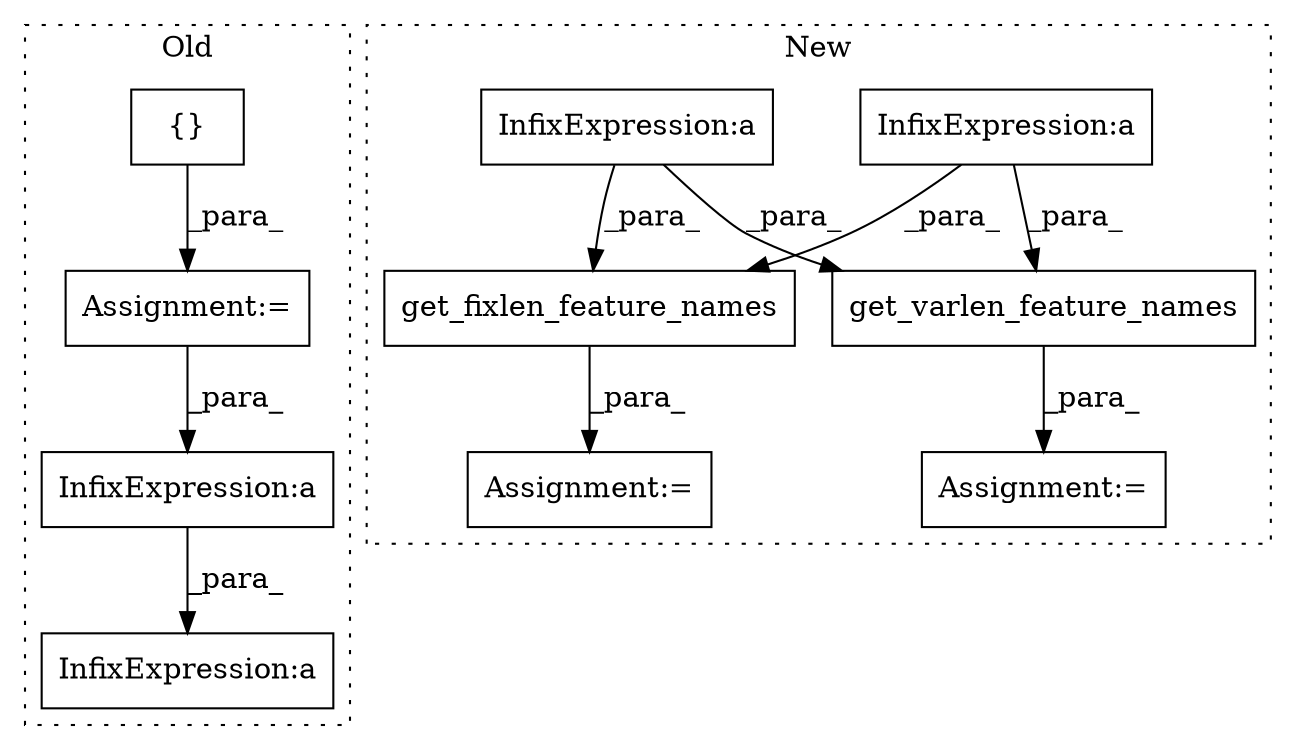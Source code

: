 digraph G {
subgraph cluster0 {
1 [label="{}" a="4" s="686,708" l="1,1" shape="box"];
3 [label="InfixExpression:a" a="27" s="1580" l="14" shape="box"];
5 [label="InfixExpression:a" a="27" s="1441" l="8" shape="box"];
7 [label="Assignment:=" a="7" s="1533" l="44" shape="box"];
label = "Old";
style="dotted";
}
subgraph cluster1 {
2 [label="get_fixlen_feature_names" a="32" s="1742,1782" l="25,1" shape="box"];
4 [label="InfixExpression:a" a="27" s="1068" l="3" shape="box"];
6 [label="InfixExpression:a" a="27" s="1120" l="3" shape="box"];
8 [label="Assignment:=" a="7" s="1741" l="1" shape="box"];
9 [label="get_varlen_feature_names" a="32" s="1810,1850" l="25,1" shape="box"];
10 [label="Assignment:=" a="7" s="2078" l="39" shape="box"];
label = "New";
style="dotted";
}
1 -> 7 [label="_para_"];
2 -> 8 [label="_para_"];
4 -> 9 [label="_para_"];
4 -> 2 [label="_para_"];
5 -> 3 [label="_para_"];
6 -> 2 [label="_para_"];
6 -> 9 [label="_para_"];
7 -> 5 [label="_para_"];
9 -> 10 [label="_para_"];
}